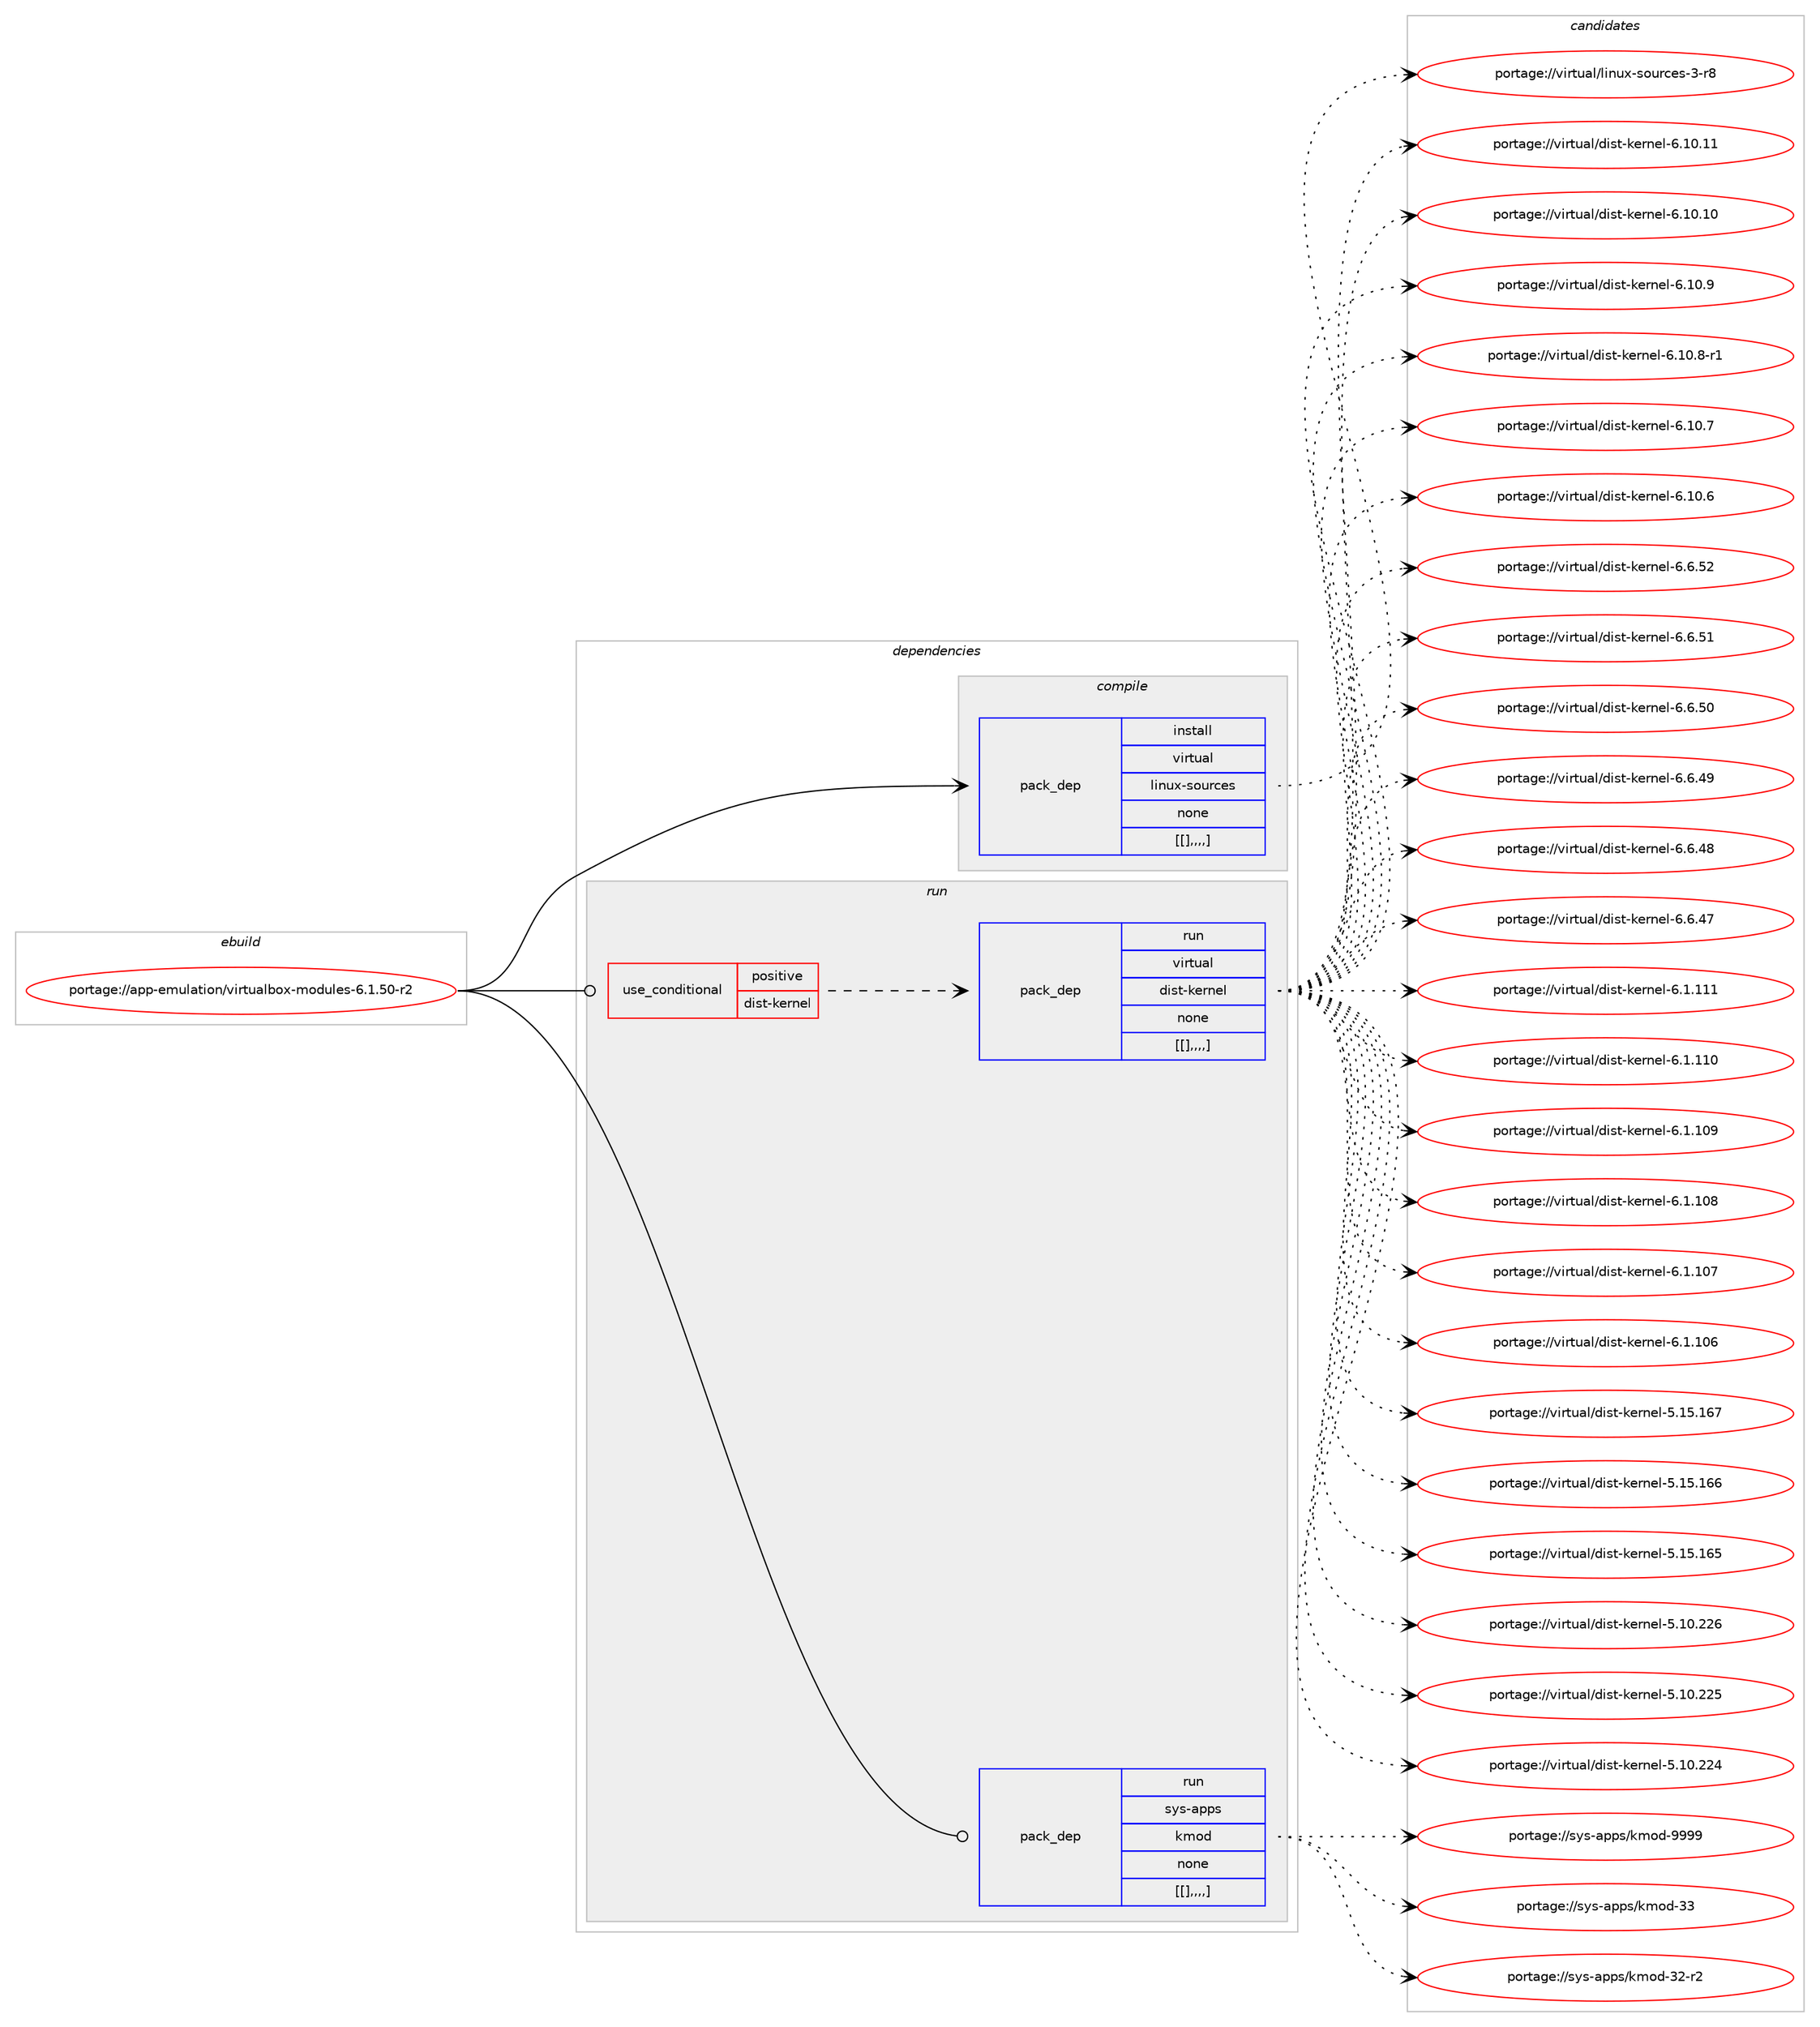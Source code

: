 digraph prolog {

# *************
# Graph options
# *************

newrank=true;
concentrate=true;
compound=true;
graph [rankdir=LR,fontname=Helvetica,fontsize=10,ranksep=1.5];#, ranksep=2.5, nodesep=0.2];
edge  [arrowhead=vee];
node  [fontname=Helvetica,fontsize=10];

# **********
# The ebuild
# **********

subgraph cluster_leftcol {
color=gray;
label=<<i>ebuild</i>>;
id [label="portage://app-emulation/virtualbox-modules-6.1.50-r2", color=red, width=4, href="../app-emulation/virtualbox-modules-6.1.50-r2.svg"];
}

# ****************
# The dependencies
# ****************

subgraph cluster_midcol {
color=gray;
label=<<i>dependencies</i>>;
subgraph cluster_compile {
fillcolor="#eeeeee";
style=filled;
label=<<i>compile</i>>;
subgraph pack23190 {
dependency33093 [label=<<TABLE BORDER="0" CELLBORDER="1" CELLSPACING="0" CELLPADDING="4" WIDTH="220"><TR><TD ROWSPAN="6" CELLPADDING="30">pack_dep</TD></TR><TR><TD WIDTH="110">install</TD></TR><TR><TD>virtual</TD></TR><TR><TD>linux-sources</TD></TR><TR><TD>none</TD></TR><TR><TD>[[],,,,]</TD></TR></TABLE>>, shape=none, color=blue];
}
id:e -> dependency33093:w [weight=20,style="solid",arrowhead="vee"];
}
subgraph cluster_compileandrun {
fillcolor="#eeeeee";
style=filled;
label=<<i>compile and run</i>>;
}
subgraph cluster_run {
fillcolor="#eeeeee";
style=filled;
label=<<i>run</i>>;
subgraph cond9562 {
dependency33094 [label=<<TABLE BORDER="0" CELLBORDER="1" CELLSPACING="0" CELLPADDING="4"><TR><TD ROWSPAN="3" CELLPADDING="10">use_conditional</TD></TR><TR><TD>positive</TD></TR><TR><TD>dist-kernel</TD></TR></TABLE>>, shape=none, color=red];
subgraph pack23191 {
dependency33095 [label=<<TABLE BORDER="0" CELLBORDER="1" CELLSPACING="0" CELLPADDING="4" WIDTH="220"><TR><TD ROWSPAN="6" CELLPADDING="30">pack_dep</TD></TR><TR><TD WIDTH="110">run</TD></TR><TR><TD>virtual</TD></TR><TR><TD>dist-kernel</TD></TR><TR><TD>none</TD></TR><TR><TD>[[],,,,]</TD></TR></TABLE>>, shape=none, color=blue];
}
dependency33094:e -> dependency33095:w [weight=20,style="dashed",arrowhead="vee"];
}
id:e -> dependency33094:w [weight=20,style="solid",arrowhead="odot"];
subgraph pack23192 {
dependency33096 [label=<<TABLE BORDER="0" CELLBORDER="1" CELLSPACING="0" CELLPADDING="4" WIDTH="220"><TR><TD ROWSPAN="6" CELLPADDING="30">pack_dep</TD></TR><TR><TD WIDTH="110">run</TD></TR><TR><TD>sys-apps</TD></TR><TR><TD>kmod</TD></TR><TR><TD>none</TD></TR><TR><TD>[[],,,,]</TD></TR></TABLE>>, shape=none, color=blue];
}
id:e -> dependency33096:w [weight=20,style="solid",arrowhead="odot"];
}
}

# **************
# The candidates
# **************

subgraph cluster_choices {
rank=same;
color=gray;
label=<<i>candidates</i>>;

subgraph choice23190 {
color=black;
nodesep=1;
choice1181051141161179710847108105110117120451151111171149910111545514511456 [label="portage://virtual/linux-sources-3-r8", color=red, width=4,href="../virtual/linux-sources-3-r8.svg"];
dependency33093:e -> choice1181051141161179710847108105110117120451151111171149910111545514511456:w [style=dotted,weight="100"];
}
subgraph choice23191 {
color=black;
nodesep=1;
choice1181051141161179710847100105115116451071011141101011084554464948464949 [label="portage://virtual/dist-kernel-6.10.11", color=red, width=4,href="../virtual/dist-kernel-6.10.11.svg"];
choice1181051141161179710847100105115116451071011141101011084554464948464948 [label="portage://virtual/dist-kernel-6.10.10", color=red, width=4,href="../virtual/dist-kernel-6.10.10.svg"];
choice11810511411611797108471001051151164510710111411010110845544649484657 [label="portage://virtual/dist-kernel-6.10.9", color=red, width=4,href="../virtual/dist-kernel-6.10.9.svg"];
choice118105114116117971084710010511511645107101114110101108455446494846564511449 [label="portage://virtual/dist-kernel-6.10.8-r1", color=red, width=4,href="../virtual/dist-kernel-6.10.8-r1.svg"];
choice11810511411611797108471001051151164510710111411010110845544649484655 [label="portage://virtual/dist-kernel-6.10.7", color=red, width=4,href="../virtual/dist-kernel-6.10.7.svg"];
choice11810511411611797108471001051151164510710111411010110845544649484654 [label="portage://virtual/dist-kernel-6.10.6", color=red, width=4,href="../virtual/dist-kernel-6.10.6.svg"];
choice11810511411611797108471001051151164510710111411010110845544654465350 [label="portage://virtual/dist-kernel-6.6.52", color=red, width=4,href="../virtual/dist-kernel-6.6.52.svg"];
choice11810511411611797108471001051151164510710111411010110845544654465349 [label="portage://virtual/dist-kernel-6.6.51", color=red, width=4,href="../virtual/dist-kernel-6.6.51.svg"];
choice11810511411611797108471001051151164510710111411010110845544654465348 [label="portage://virtual/dist-kernel-6.6.50", color=red, width=4,href="../virtual/dist-kernel-6.6.50.svg"];
choice11810511411611797108471001051151164510710111411010110845544654465257 [label="portage://virtual/dist-kernel-6.6.49", color=red, width=4,href="../virtual/dist-kernel-6.6.49.svg"];
choice11810511411611797108471001051151164510710111411010110845544654465256 [label="portage://virtual/dist-kernel-6.6.48", color=red, width=4,href="../virtual/dist-kernel-6.6.48.svg"];
choice11810511411611797108471001051151164510710111411010110845544654465255 [label="portage://virtual/dist-kernel-6.6.47", color=red, width=4,href="../virtual/dist-kernel-6.6.47.svg"];
choice1181051141161179710847100105115116451071011141101011084554464946494949 [label="portage://virtual/dist-kernel-6.1.111", color=red, width=4,href="../virtual/dist-kernel-6.1.111.svg"];
choice1181051141161179710847100105115116451071011141101011084554464946494948 [label="portage://virtual/dist-kernel-6.1.110", color=red, width=4,href="../virtual/dist-kernel-6.1.110.svg"];
choice1181051141161179710847100105115116451071011141101011084554464946494857 [label="portage://virtual/dist-kernel-6.1.109", color=red, width=4,href="../virtual/dist-kernel-6.1.109.svg"];
choice1181051141161179710847100105115116451071011141101011084554464946494856 [label="portage://virtual/dist-kernel-6.1.108", color=red, width=4,href="../virtual/dist-kernel-6.1.108.svg"];
choice1181051141161179710847100105115116451071011141101011084554464946494855 [label="portage://virtual/dist-kernel-6.1.107", color=red, width=4,href="../virtual/dist-kernel-6.1.107.svg"];
choice1181051141161179710847100105115116451071011141101011084554464946494854 [label="portage://virtual/dist-kernel-6.1.106", color=red, width=4,href="../virtual/dist-kernel-6.1.106.svg"];
choice118105114116117971084710010511511645107101114110101108455346495346495455 [label="portage://virtual/dist-kernel-5.15.167", color=red, width=4,href="../virtual/dist-kernel-5.15.167.svg"];
choice118105114116117971084710010511511645107101114110101108455346495346495454 [label="portage://virtual/dist-kernel-5.15.166", color=red, width=4,href="../virtual/dist-kernel-5.15.166.svg"];
choice118105114116117971084710010511511645107101114110101108455346495346495453 [label="portage://virtual/dist-kernel-5.15.165", color=red, width=4,href="../virtual/dist-kernel-5.15.165.svg"];
choice118105114116117971084710010511511645107101114110101108455346494846505054 [label="portage://virtual/dist-kernel-5.10.226", color=red, width=4,href="../virtual/dist-kernel-5.10.226.svg"];
choice118105114116117971084710010511511645107101114110101108455346494846505053 [label="portage://virtual/dist-kernel-5.10.225", color=red, width=4,href="../virtual/dist-kernel-5.10.225.svg"];
choice118105114116117971084710010511511645107101114110101108455346494846505052 [label="portage://virtual/dist-kernel-5.10.224", color=red, width=4,href="../virtual/dist-kernel-5.10.224.svg"];
dependency33095:e -> choice1181051141161179710847100105115116451071011141101011084554464948464949:w [style=dotted,weight="100"];
dependency33095:e -> choice1181051141161179710847100105115116451071011141101011084554464948464948:w [style=dotted,weight="100"];
dependency33095:e -> choice11810511411611797108471001051151164510710111411010110845544649484657:w [style=dotted,weight="100"];
dependency33095:e -> choice118105114116117971084710010511511645107101114110101108455446494846564511449:w [style=dotted,weight="100"];
dependency33095:e -> choice11810511411611797108471001051151164510710111411010110845544649484655:w [style=dotted,weight="100"];
dependency33095:e -> choice11810511411611797108471001051151164510710111411010110845544649484654:w [style=dotted,weight="100"];
dependency33095:e -> choice11810511411611797108471001051151164510710111411010110845544654465350:w [style=dotted,weight="100"];
dependency33095:e -> choice11810511411611797108471001051151164510710111411010110845544654465349:w [style=dotted,weight="100"];
dependency33095:e -> choice11810511411611797108471001051151164510710111411010110845544654465348:w [style=dotted,weight="100"];
dependency33095:e -> choice11810511411611797108471001051151164510710111411010110845544654465257:w [style=dotted,weight="100"];
dependency33095:e -> choice11810511411611797108471001051151164510710111411010110845544654465256:w [style=dotted,weight="100"];
dependency33095:e -> choice11810511411611797108471001051151164510710111411010110845544654465255:w [style=dotted,weight="100"];
dependency33095:e -> choice1181051141161179710847100105115116451071011141101011084554464946494949:w [style=dotted,weight="100"];
dependency33095:e -> choice1181051141161179710847100105115116451071011141101011084554464946494948:w [style=dotted,weight="100"];
dependency33095:e -> choice1181051141161179710847100105115116451071011141101011084554464946494857:w [style=dotted,weight="100"];
dependency33095:e -> choice1181051141161179710847100105115116451071011141101011084554464946494856:w [style=dotted,weight="100"];
dependency33095:e -> choice1181051141161179710847100105115116451071011141101011084554464946494855:w [style=dotted,weight="100"];
dependency33095:e -> choice1181051141161179710847100105115116451071011141101011084554464946494854:w [style=dotted,weight="100"];
dependency33095:e -> choice118105114116117971084710010511511645107101114110101108455346495346495455:w [style=dotted,weight="100"];
dependency33095:e -> choice118105114116117971084710010511511645107101114110101108455346495346495454:w [style=dotted,weight="100"];
dependency33095:e -> choice118105114116117971084710010511511645107101114110101108455346495346495453:w [style=dotted,weight="100"];
dependency33095:e -> choice118105114116117971084710010511511645107101114110101108455346494846505054:w [style=dotted,weight="100"];
dependency33095:e -> choice118105114116117971084710010511511645107101114110101108455346494846505053:w [style=dotted,weight="100"];
dependency33095:e -> choice118105114116117971084710010511511645107101114110101108455346494846505052:w [style=dotted,weight="100"];
}
subgraph choice23192 {
color=black;
nodesep=1;
choice1151211154597112112115471071091111004557575757 [label="portage://sys-apps/kmod-9999", color=red, width=4,href="../sys-apps/kmod-9999.svg"];
choice115121115459711211211547107109111100455151 [label="portage://sys-apps/kmod-33", color=red, width=4,href="../sys-apps/kmod-33.svg"];
choice1151211154597112112115471071091111004551504511450 [label="portage://sys-apps/kmod-32-r2", color=red, width=4,href="../sys-apps/kmod-32-r2.svg"];
dependency33096:e -> choice1151211154597112112115471071091111004557575757:w [style=dotted,weight="100"];
dependency33096:e -> choice115121115459711211211547107109111100455151:w [style=dotted,weight="100"];
dependency33096:e -> choice1151211154597112112115471071091111004551504511450:w [style=dotted,weight="100"];
}
}

}
